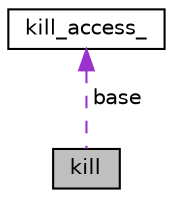 digraph G
{
  edge [fontname="Helvetica",fontsize="10",labelfontname="Helvetica",labelfontsize="10"];
  node [fontname="Helvetica",fontsize="10",shape=record];
  Node1 [label="kill",height=0.2,width=0.4,color="black", fillcolor="grey75", style="filled" fontcolor="black"];
  Node2 -> Node1 [dir="back",color="darkorchid3",fontsize="10",style="dashed",label=" base" ,fontname="Helvetica"];
  Node2 [label="kill_access_",height=0.2,width=0.4,color="black", fillcolor="white", style="filled",URL="$structkill__access__.html"];
}
